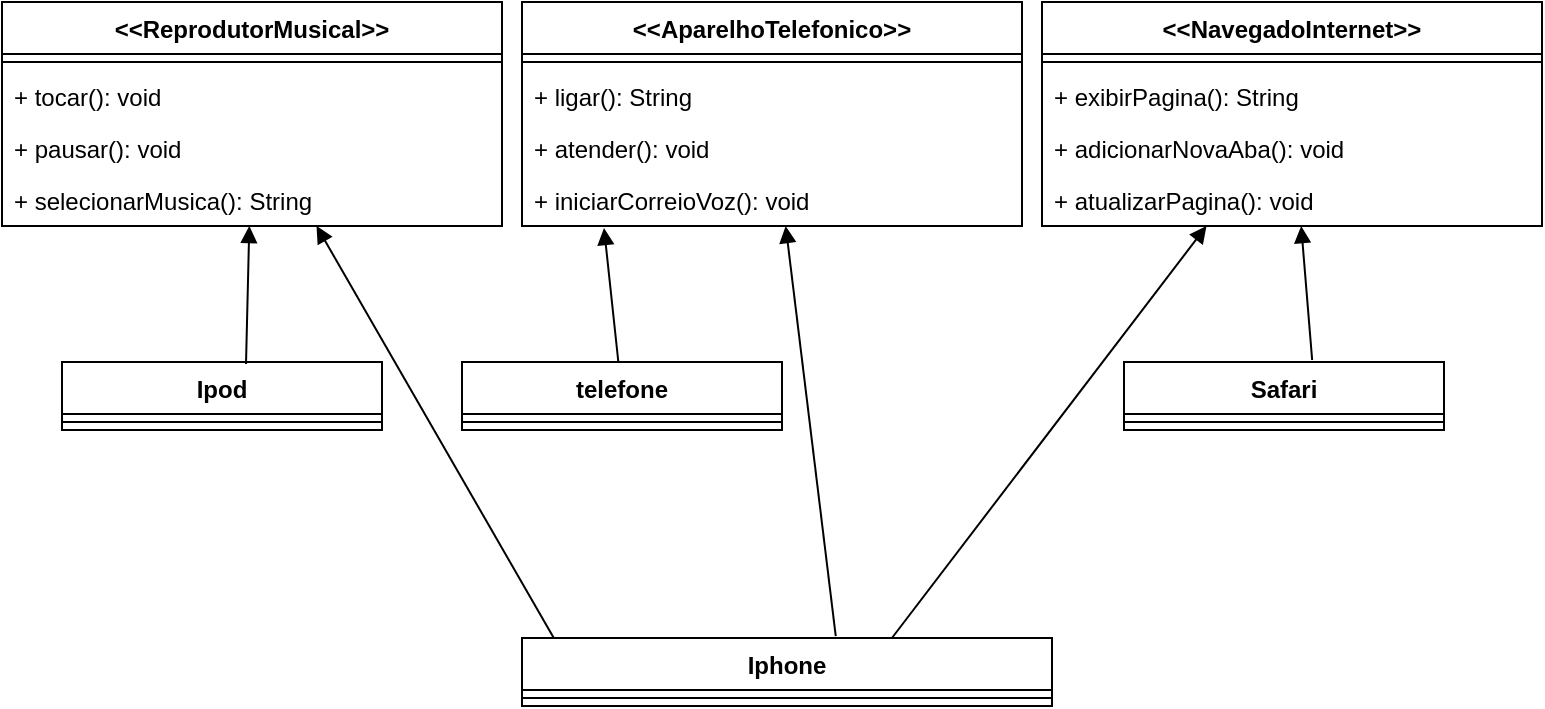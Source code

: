 <mxfile version="24.7.8">
  <diagram id="C5RBs43oDa-KdzZeNtuy" name="Page-1">
    <mxGraphModel dx="1434" dy="854" grid="1" gridSize="10" guides="1" tooltips="1" connect="1" arrows="1" fold="1" page="1" pageScale="1" pageWidth="827" pageHeight="1169" math="0" shadow="0">
      <root>
        <mxCell id="WIyWlLk6GJQsqaUBKTNV-0" />
        <mxCell id="WIyWlLk6GJQsqaUBKTNV-1" parent="WIyWlLk6GJQsqaUBKTNV-0" />
        <mxCell id="FoqmphkR9pTZVYGT7L1r-8" value="&amp;lt;&amp;lt;ReprodutorMusical&amp;gt;&amp;gt;" style="swimlane;fontStyle=1;align=center;verticalAlign=top;childLayout=stackLayout;horizontal=1;startSize=26;horizontalStack=0;resizeParent=1;resizeParentMax=0;resizeLast=0;collapsible=1;marginBottom=0;whiteSpace=wrap;html=1;" parent="WIyWlLk6GJQsqaUBKTNV-1" vertex="1">
          <mxGeometry x="29" y="250" width="250" height="112" as="geometry">
            <mxRectangle x="40" y="250" width="170" height="30" as="alternateBounds" />
          </mxGeometry>
        </mxCell>
        <mxCell id="FoqmphkR9pTZVYGT7L1r-10" value="" style="line;strokeWidth=1;fillColor=none;align=left;verticalAlign=middle;spacingTop=-1;spacingLeft=3;spacingRight=3;rotatable=0;labelPosition=right;points=[];portConstraint=eastwest;strokeColor=inherit;" parent="FoqmphkR9pTZVYGT7L1r-8" vertex="1">
          <mxGeometry y="26" width="250" height="8" as="geometry" />
        </mxCell>
        <mxCell id="FoqmphkR9pTZVYGT7L1r-11" value="+ tocar(): void" style="text;strokeColor=none;fillColor=none;align=left;verticalAlign=top;spacingLeft=4;spacingRight=4;overflow=hidden;rotatable=0;points=[[0,0.5],[1,0.5]];portConstraint=eastwest;whiteSpace=wrap;html=1;" parent="FoqmphkR9pTZVYGT7L1r-8" vertex="1">
          <mxGeometry y="34" width="250" height="26" as="geometry" />
        </mxCell>
        <mxCell id="FoqmphkR9pTZVYGT7L1r-12" value="+ pausar(): void" style="text;strokeColor=none;fillColor=none;align=left;verticalAlign=top;spacingLeft=4;spacingRight=4;overflow=hidden;rotatable=0;points=[[0,0.5],[1,0.5]];portConstraint=eastwest;whiteSpace=wrap;html=1;" parent="FoqmphkR9pTZVYGT7L1r-8" vertex="1">
          <mxGeometry y="60" width="250" height="26" as="geometry" />
        </mxCell>
        <mxCell id="FoqmphkR9pTZVYGT7L1r-13" value="+ selecionarMusica(): String" style="text;strokeColor=none;fillColor=none;align=left;verticalAlign=top;spacingLeft=4;spacingRight=4;overflow=hidden;rotatable=0;points=[[0,0.5],[1,0.5]];portConstraint=eastwest;whiteSpace=wrap;html=1;" parent="FoqmphkR9pTZVYGT7L1r-8" vertex="1">
          <mxGeometry y="86" width="250" height="26" as="geometry" />
        </mxCell>
        <mxCell id="FoqmphkR9pTZVYGT7L1r-14" value="&amp;lt;&amp;lt;AparelhoTelefonico&amp;gt;&amp;gt;" style="swimlane;fontStyle=1;align=center;verticalAlign=top;childLayout=stackLayout;horizontal=1;startSize=26;horizontalStack=0;resizeParent=1;resizeParentMax=0;resizeLast=0;collapsible=1;marginBottom=0;whiteSpace=wrap;html=1;" parent="WIyWlLk6GJQsqaUBKTNV-1" vertex="1">
          <mxGeometry x="289" y="250" width="250" height="112" as="geometry">
            <mxRectangle x="40" y="250" width="170" height="30" as="alternateBounds" />
          </mxGeometry>
        </mxCell>
        <mxCell id="FoqmphkR9pTZVYGT7L1r-15" value="" style="line;strokeWidth=1;fillColor=none;align=left;verticalAlign=middle;spacingTop=-1;spacingLeft=3;spacingRight=3;rotatable=0;labelPosition=right;points=[];portConstraint=eastwest;strokeColor=inherit;" parent="FoqmphkR9pTZVYGT7L1r-14" vertex="1">
          <mxGeometry y="26" width="250" height="8" as="geometry" />
        </mxCell>
        <mxCell id="FoqmphkR9pTZVYGT7L1r-16" value="+ ligar(): String" style="text;strokeColor=none;fillColor=none;align=left;verticalAlign=top;spacingLeft=4;spacingRight=4;overflow=hidden;rotatable=0;points=[[0,0.5],[1,0.5]];portConstraint=eastwest;whiteSpace=wrap;html=1;" parent="FoqmphkR9pTZVYGT7L1r-14" vertex="1">
          <mxGeometry y="34" width="250" height="26" as="geometry" />
        </mxCell>
        <mxCell id="FoqmphkR9pTZVYGT7L1r-17" value="+ atender(): void" style="text;strokeColor=none;fillColor=none;align=left;verticalAlign=top;spacingLeft=4;spacingRight=4;overflow=hidden;rotatable=0;points=[[0,0.5],[1,0.5]];portConstraint=eastwest;whiteSpace=wrap;html=1;" parent="FoqmphkR9pTZVYGT7L1r-14" vertex="1">
          <mxGeometry y="60" width="250" height="26" as="geometry" />
        </mxCell>
        <mxCell id="FoqmphkR9pTZVYGT7L1r-18" value="+ iniciarCorreioVoz(): void" style="text;strokeColor=none;fillColor=none;align=left;verticalAlign=top;spacingLeft=4;spacingRight=4;overflow=hidden;rotatable=0;points=[[0,0.5],[1,0.5]];portConstraint=eastwest;whiteSpace=wrap;html=1;" parent="FoqmphkR9pTZVYGT7L1r-14" vertex="1">
          <mxGeometry y="86" width="250" height="26" as="geometry" />
        </mxCell>
        <mxCell id="FoqmphkR9pTZVYGT7L1r-19" value="&amp;lt;&amp;lt;NavegadoInternet&amp;gt;&amp;gt;" style="swimlane;fontStyle=1;align=center;verticalAlign=top;childLayout=stackLayout;horizontal=1;startSize=26;horizontalStack=0;resizeParent=1;resizeParentMax=0;resizeLast=0;collapsible=1;marginBottom=0;whiteSpace=wrap;html=1;" parent="WIyWlLk6GJQsqaUBKTNV-1" vertex="1">
          <mxGeometry x="549" y="250" width="250" height="112" as="geometry">
            <mxRectangle x="40" y="250" width="170" height="30" as="alternateBounds" />
          </mxGeometry>
        </mxCell>
        <mxCell id="FoqmphkR9pTZVYGT7L1r-20" value="" style="line;strokeWidth=1;fillColor=none;align=left;verticalAlign=middle;spacingTop=-1;spacingLeft=3;spacingRight=3;rotatable=0;labelPosition=right;points=[];portConstraint=eastwest;strokeColor=inherit;" parent="FoqmphkR9pTZVYGT7L1r-19" vertex="1">
          <mxGeometry y="26" width="250" height="8" as="geometry" />
        </mxCell>
        <mxCell id="FoqmphkR9pTZVYGT7L1r-21" value="+ exibirPagina(): String" style="text;strokeColor=none;fillColor=none;align=left;verticalAlign=top;spacingLeft=4;spacingRight=4;overflow=hidden;rotatable=0;points=[[0,0.5],[1,0.5]];portConstraint=eastwest;whiteSpace=wrap;html=1;" parent="FoqmphkR9pTZVYGT7L1r-19" vertex="1">
          <mxGeometry y="34" width="250" height="26" as="geometry" />
        </mxCell>
        <mxCell id="FoqmphkR9pTZVYGT7L1r-22" value="+ adicionarNovaAba(): void" style="text;strokeColor=none;fillColor=none;align=left;verticalAlign=top;spacingLeft=4;spacingRight=4;overflow=hidden;rotatable=0;points=[[0,0.5],[1,0.5]];portConstraint=eastwest;whiteSpace=wrap;html=1;" parent="FoqmphkR9pTZVYGT7L1r-19" vertex="1">
          <mxGeometry y="60" width="250" height="26" as="geometry" />
        </mxCell>
        <mxCell id="FoqmphkR9pTZVYGT7L1r-23" value="+ atualizarPagina(): void" style="text;strokeColor=none;fillColor=none;align=left;verticalAlign=top;spacingLeft=4;spacingRight=4;overflow=hidden;rotatable=0;points=[[0,0.5],[1,0.5]];portConstraint=eastwest;whiteSpace=wrap;html=1;" parent="FoqmphkR9pTZVYGT7L1r-19" vertex="1">
          <mxGeometry y="86" width="250" height="26" as="geometry" />
        </mxCell>
        <mxCell id="FoqmphkR9pTZVYGT7L1r-24" value="Ipod" style="swimlane;fontStyle=1;align=center;verticalAlign=top;childLayout=stackLayout;horizontal=1;startSize=26;horizontalStack=0;resizeParent=1;resizeParentMax=0;resizeLast=0;collapsible=1;marginBottom=0;whiteSpace=wrap;html=1;" parent="WIyWlLk6GJQsqaUBKTNV-1" vertex="1">
          <mxGeometry x="59" y="430" width="160" height="34" as="geometry">
            <mxRectangle x="70" y="430" width="60" height="30" as="alternateBounds" />
          </mxGeometry>
        </mxCell>
        <mxCell id="FoqmphkR9pTZVYGT7L1r-26" value="" style="line;strokeWidth=1;fillColor=none;align=left;verticalAlign=middle;spacingTop=-1;spacingLeft=3;spacingRight=3;rotatable=0;labelPosition=right;points=[];portConstraint=eastwest;strokeColor=inherit;" parent="FoqmphkR9pTZVYGT7L1r-24" vertex="1">
          <mxGeometry y="26" width="160" height="8" as="geometry" />
        </mxCell>
        <mxCell id="FoqmphkR9pTZVYGT7L1r-28" value="" style="html=1;verticalAlign=bottom;endArrow=block;curved=0;rounded=0;exitX=0.575;exitY=0.029;exitDx=0;exitDy=0;exitPerimeter=0;" parent="WIyWlLk6GJQsqaUBKTNV-1" source="FoqmphkR9pTZVYGT7L1r-24" target="FoqmphkR9pTZVYGT7L1r-8" edge="1">
          <mxGeometry width="80" relative="1" as="geometry">
            <mxPoint x="359" y="440" as="sourcePoint" />
            <mxPoint x="439" y="440" as="targetPoint" />
          </mxGeometry>
        </mxCell>
        <mxCell id="FoqmphkR9pTZVYGT7L1r-29" value="Safari" style="swimlane;fontStyle=1;align=center;verticalAlign=top;childLayout=stackLayout;horizontal=1;startSize=26;horizontalStack=0;resizeParent=1;resizeParentMax=0;resizeLast=0;collapsible=1;marginBottom=0;whiteSpace=wrap;html=1;" parent="WIyWlLk6GJQsqaUBKTNV-1" vertex="1">
          <mxGeometry x="590" y="430" width="160" height="34" as="geometry">
            <mxRectangle x="70" y="430" width="60" height="30" as="alternateBounds" />
          </mxGeometry>
        </mxCell>
        <mxCell id="FoqmphkR9pTZVYGT7L1r-30" value="" style="line;strokeWidth=1;fillColor=none;align=left;verticalAlign=middle;spacingTop=-1;spacingLeft=3;spacingRight=3;rotatable=0;labelPosition=right;points=[];portConstraint=eastwest;strokeColor=inherit;" parent="FoqmphkR9pTZVYGT7L1r-29" vertex="1">
          <mxGeometry y="26" width="160" height="8" as="geometry" />
        </mxCell>
        <mxCell id="FoqmphkR9pTZVYGT7L1r-31" value="" style="html=1;verticalAlign=bottom;endArrow=block;curved=0;rounded=0;exitX=0.588;exitY=-0.029;exitDx=0;exitDy=0;exitPerimeter=0;" parent="WIyWlLk6GJQsqaUBKTNV-1" source="FoqmphkR9pTZVYGT7L1r-29" target="FoqmphkR9pTZVYGT7L1r-19" edge="1">
          <mxGeometry width="80" relative="1" as="geometry">
            <mxPoint x="359" y="440" as="sourcePoint" />
            <mxPoint x="439" y="440" as="targetPoint" />
          </mxGeometry>
        </mxCell>
        <mxCell id="FoqmphkR9pTZVYGT7L1r-32" value="telefone" style="swimlane;fontStyle=1;align=center;verticalAlign=top;childLayout=stackLayout;horizontal=1;startSize=26;horizontalStack=0;resizeParent=1;resizeParentMax=0;resizeLast=0;collapsible=1;marginBottom=0;whiteSpace=wrap;html=1;" parent="WIyWlLk6GJQsqaUBKTNV-1" vertex="1">
          <mxGeometry x="259" y="430" width="160" height="34" as="geometry">
            <mxRectangle x="70" y="430" width="60" height="30" as="alternateBounds" />
          </mxGeometry>
        </mxCell>
        <mxCell id="FoqmphkR9pTZVYGT7L1r-33" value="" style="line;strokeWidth=1;fillColor=none;align=left;verticalAlign=middle;spacingTop=-1;spacingLeft=3;spacingRight=3;rotatable=0;labelPosition=right;points=[];portConstraint=eastwest;strokeColor=inherit;" parent="FoqmphkR9pTZVYGT7L1r-32" vertex="1">
          <mxGeometry y="26" width="160" height="8" as="geometry" />
        </mxCell>
        <mxCell id="FoqmphkR9pTZVYGT7L1r-34" value="" style="html=1;verticalAlign=bottom;endArrow=block;curved=0;rounded=0;entryX=0.164;entryY=1.038;entryDx=0;entryDy=0;entryPerimeter=0;" parent="WIyWlLk6GJQsqaUBKTNV-1" source="FoqmphkR9pTZVYGT7L1r-32" target="FoqmphkR9pTZVYGT7L1r-18" edge="1">
          <mxGeometry width="80" relative="1" as="geometry">
            <mxPoint x="414" y="420" as="sourcePoint" />
            <mxPoint x="414.5" y="370" as="targetPoint" />
          </mxGeometry>
        </mxCell>
        <mxCell id="FoqmphkR9pTZVYGT7L1r-35" value="Iphone" style="swimlane;fontStyle=1;align=center;verticalAlign=top;childLayout=stackLayout;horizontal=1;startSize=26;horizontalStack=0;resizeParent=1;resizeParentMax=0;resizeLast=0;collapsible=1;marginBottom=0;whiteSpace=wrap;html=1;" parent="WIyWlLk6GJQsqaUBKTNV-1" vertex="1">
          <mxGeometry x="289" y="568" width="265" height="34" as="geometry" />
        </mxCell>
        <mxCell id="FoqmphkR9pTZVYGT7L1r-37" value="" style="line;strokeWidth=1;fillColor=none;align=left;verticalAlign=middle;spacingTop=-1;spacingLeft=3;spacingRight=3;rotatable=0;labelPosition=right;points=[];portConstraint=eastwest;strokeColor=inherit;" parent="FoqmphkR9pTZVYGT7L1r-35" vertex="1">
          <mxGeometry y="26" width="265" height="8" as="geometry" />
        </mxCell>
        <mxCell id="FoqmphkR9pTZVYGT7L1r-39" value="" style="html=1;verticalAlign=bottom;endArrow=block;curved=0;rounded=0;exitX=0.698;exitY=0;exitDx=0;exitDy=0;exitPerimeter=0;" parent="WIyWlLk6GJQsqaUBKTNV-1" source="FoqmphkR9pTZVYGT7L1r-35" target="FoqmphkR9pTZVYGT7L1r-19" edge="1">
          <mxGeometry width="80" relative="1" as="geometry">
            <mxPoint x="359" y="440" as="sourcePoint" />
            <mxPoint x="439" y="440" as="targetPoint" />
          </mxGeometry>
        </mxCell>
        <mxCell id="FoqmphkR9pTZVYGT7L1r-40" value="" style="html=1;verticalAlign=bottom;endArrow=block;curved=0;rounded=0;exitX=0.06;exitY=0;exitDx=0;exitDy=0;exitPerimeter=0;" parent="WIyWlLk6GJQsqaUBKTNV-1" source="FoqmphkR9pTZVYGT7L1r-35" target="FoqmphkR9pTZVYGT7L1r-8" edge="1">
          <mxGeometry width="80" relative="1" as="geometry">
            <mxPoint x="359" y="440" as="sourcePoint" />
            <mxPoint x="439" y="440" as="targetPoint" />
          </mxGeometry>
        </mxCell>
        <mxCell id="FoqmphkR9pTZVYGT7L1r-41" value="" style="html=1;verticalAlign=bottom;endArrow=block;curved=0;rounded=0;exitX=0.592;exitY=-0.029;exitDx=0;exitDy=0;exitPerimeter=0;" parent="WIyWlLk6GJQsqaUBKTNV-1" source="FoqmphkR9pTZVYGT7L1r-35" target="FoqmphkR9pTZVYGT7L1r-14" edge="1">
          <mxGeometry width="80" relative="1" as="geometry">
            <mxPoint x="359" y="440" as="sourcePoint" />
            <mxPoint x="439" y="440" as="targetPoint" />
          </mxGeometry>
        </mxCell>
      </root>
    </mxGraphModel>
  </diagram>
</mxfile>
